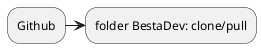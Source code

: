 @startuml name folder_bestiadev_github_v3
' make backup from github with git clone and git pull
Github -> folder BestaDev: clone/pull
@enduml